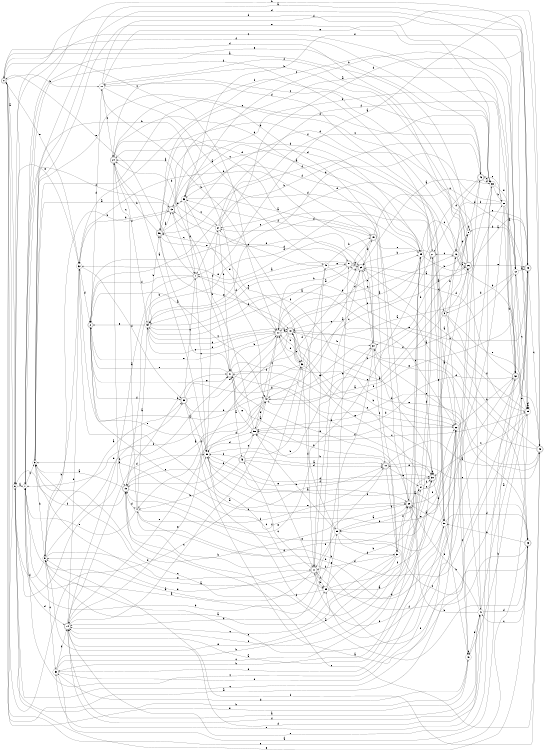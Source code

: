 digraph n48_1 {
__start0 [label="" shape="none"];

rankdir=LR;
size="8,5";

s0 [style="rounded,filled", color="black", fillcolor="white" shape="doublecircle", label="0"];
s1 [style="filled", color="black", fillcolor="white" shape="circle", label="1"];
s2 [style="rounded,filled", color="black", fillcolor="white" shape="doublecircle", label="2"];
s3 [style="rounded,filled", color="black", fillcolor="white" shape="doublecircle", label="3"];
s4 [style="filled", color="black", fillcolor="white" shape="circle", label="4"];
s5 [style="filled", color="black", fillcolor="white" shape="circle", label="5"];
s6 [style="filled", color="black", fillcolor="white" shape="circle", label="6"];
s7 [style="rounded,filled", color="black", fillcolor="white" shape="doublecircle", label="7"];
s8 [style="filled", color="black", fillcolor="white" shape="circle", label="8"];
s9 [style="filled", color="black", fillcolor="white" shape="circle", label="9"];
s10 [style="rounded,filled", color="black", fillcolor="white" shape="doublecircle", label="10"];
s11 [style="rounded,filled", color="black", fillcolor="white" shape="doublecircle", label="11"];
s12 [style="filled", color="black", fillcolor="white" shape="circle", label="12"];
s13 [style="rounded,filled", color="black", fillcolor="white" shape="doublecircle", label="13"];
s14 [style="rounded,filled", color="black", fillcolor="white" shape="doublecircle", label="14"];
s15 [style="rounded,filled", color="black", fillcolor="white" shape="doublecircle", label="15"];
s16 [style="rounded,filled", color="black", fillcolor="white" shape="doublecircle", label="16"];
s17 [style="filled", color="black", fillcolor="white" shape="circle", label="17"];
s18 [style="rounded,filled", color="black", fillcolor="white" shape="doublecircle", label="18"];
s19 [style="rounded,filled", color="black", fillcolor="white" shape="doublecircle", label="19"];
s20 [style="filled", color="black", fillcolor="white" shape="circle", label="20"];
s21 [style="rounded,filled", color="black", fillcolor="white" shape="doublecircle", label="21"];
s22 [style="filled", color="black", fillcolor="white" shape="circle", label="22"];
s23 [style="rounded,filled", color="black", fillcolor="white" shape="doublecircle", label="23"];
s24 [style="rounded,filled", color="black", fillcolor="white" shape="doublecircle", label="24"];
s25 [style="rounded,filled", color="black", fillcolor="white" shape="doublecircle", label="25"];
s26 [style="rounded,filled", color="black", fillcolor="white" shape="doublecircle", label="26"];
s27 [style="filled", color="black", fillcolor="white" shape="circle", label="27"];
s28 [style="rounded,filled", color="black", fillcolor="white" shape="doublecircle", label="28"];
s29 [style="filled", color="black", fillcolor="white" shape="circle", label="29"];
s30 [style="rounded,filled", color="black", fillcolor="white" shape="doublecircle", label="30"];
s31 [style="filled", color="black", fillcolor="white" shape="circle", label="31"];
s32 [style="filled", color="black", fillcolor="white" shape="circle", label="32"];
s33 [style="filled", color="black", fillcolor="white" shape="circle", label="33"];
s34 [style="rounded,filled", color="black", fillcolor="white" shape="doublecircle", label="34"];
s35 [style="filled", color="black", fillcolor="white" shape="circle", label="35"];
s36 [style="filled", color="black", fillcolor="white" shape="circle", label="36"];
s37 [style="filled", color="black", fillcolor="white" shape="circle", label="37"];
s38 [style="rounded,filled", color="black", fillcolor="white" shape="doublecircle", label="38"];
s39 [style="filled", color="black", fillcolor="white" shape="circle", label="39"];
s40 [style="filled", color="black", fillcolor="white" shape="circle", label="40"];
s41 [style="filled", color="black", fillcolor="white" shape="circle", label="41"];
s42 [style="filled", color="black", fillcolor="white" shape="circle", label="42"];
s43 [style="rounded,filled", color="black", fillcolor="white" shape="doublecircle", label="43"];
s44 [style="rounded,filled", color="black", fillcolor="white" shape="doublecircle", label="44"];
s45 [style="rounded,filled", color="black", fillcolor="white" shape="doublecircle", label="45"];
s46 [style="rounded,filled", color="black", fillcolor="white" shape="doublecircle", label="46"];
s47 [style="rounded,filled", color="black", fillcolor="white" shape="doublecircle", label="47"];
s48 [style="rounded,filled", color="black", fillcolor="white" shape="doublecircle", label="48"];
s49 [style="filled", color="black", fillcolor="white" shape="circle", label="49"];
s50 [style="filled", color="black", fillcolor="white" shape="circle", label="50"];
s51 [style="rounded,filled", color="black", fillcolor="white" shape="doublecircle", label="51"];
s52 [style="rounded,filled", color="black", fillcolor="white" shape="doublecircle", label="52"];
s53 [style="filled", color="black", fillcolor="white" shape="circle", label="53"];
s54 [style="filled", color="black", fillcolor="white" shape="circle", label="54"];
s55 [style="filled", color="black", fillcolor="white" shape="circle", label="55"];
s56 [style="rounded,filled", color="black", fillcolor="white" shape="doublecircle", label="56"];
s57 [style="filled", color="black", fillcolor="white" shape="circle", label="57"];
s58 [style="rounded,filled", color="black", fillcolor="white" shape="doublecircle", label="58"];
s59 [style="filled", color="black", fillcolor="white" shape="circle", label="59"];
s0 -> s6 [label="a"];
s0 -> s17 [label="b"];
s0 -> s44 [label="c"];
s0 -> s36 [label="d"];
s0 -> s32 [label="e"];
s0 -> s46 [label="f"];
s1 -> s55 [label="a"];
s1 -> s42 [label="b"];
s1 -> s9 [label="c"];
s1 -> s14 [label="d"];
s1 -> s33 [label="e"];
s1 -> s21 [label="f"];
s2 -> s42 [label="a"];
s2 -> s22 [label="b"];
s2 -> s28 [label="c"];
s2 -> s17 [label="d"];
s2 -> s50 [label="e"];
s2 -> s38 [label="f"];
s3 -> s42 [label="a"];
s3 -> s16 [label="b"];
s3 -> s22 [label="c"];
s3 -> s26 [label="d"];
s3 -> s45 [label="e"];
s3 -> s29 [label="f"];
s4 -> s54 [label="a"];
s4 -> s48 [label="b"];
s4 -> s24 [label="c"];
s4 -> s30 [label="d"];
s4 -> s1 [label="e"];
s4 -> s10 [label="f"];
s5 -> s38 [label="a"];
s5 -> s13 [label="b"];
s5 -> s39 [label="c"];
s5 -> s38 [label="d"];
s5 -> s11 [label="e"];
s5 -> s6 [label="f"];
s6 -> s1 [label="a"];
s6 -> s40 [label="b"];
s6 -> s22 [label="c"];
s6 -> s33 [label="d"];
s6 -> s23 [label="e"];
s6 -> s47 [label="f"];
s7 -> s14 [label="a"];
s7 -> s19 [label="b"];
s7 -> s50 [label="c"];
s7 -> s36 [label="d"];
s7 -> s0 [label="e"];
s7 -> s2 [label="f"];
s8 -> s0 [label="a"];
s8 -> s17 [label="b"];
s8 -> s47 [label="c"];
s8 -> s46 [label="d"];
s8 -> s42 [label="e"];
s8 -> s8 [label="f"];
s9 -> s13 [label="a"];
s9 -> s5 [label="b"];
s9 -> s16 [label="c"];
s9 -> s12 [label="d"];
s9 -> s12 [label="e"];
s9 -> s46 [label="f"];
s10 -> s45 [label="a"];
s10 -> s58 [label="b"];
s10 -> s45 [label="c"];
s10 -> s14 [label="d"];
s10 -> s37 [label="e"];
s10 -> s31 [label="f"];
s11 -> s1 [label="a"];
s11 -> s55 [label="b"];
s11 -> s43 [label="c"];
s11 -> s5 [label="d"];
s11 -> s49 [label="e"];
s11 -> s55 [label="f"];
s12 -> s48 [label="a"];
s12 -> s8 [label="b"];
s12 -> s29 [label="c"];
s12 -> s3 [label="d"];
s12 -> s23 [label="e"];
s12 -> s18 [label="f"];
s13 -> s35 [label="a"];
s13 -> s52 [label="b"];
s13 -> s7 [label="c"];
s13 -> s32 [label="d"];
s13 -> s53 [label="e"];
s13 -> s1 [label="f"];
s14 -> s41 [label="a"];
s14 -> s32 [label="b"];
s14 -> s36 [label="c"];
s14 -> s50 [label="d"];
s14 -> s58 [label="e"];
s14 -> s41 [label="f"];
s15 -> s44 [label="a"];
s15 -> s32 [label="b"];
s15 -> s29 [label="c"];
s15 -> s47 [label="d"];
s15 -> s35 [label="e"];
s15 -> s53 [label="f"];
s16 -> s26 [label="a"];
s16 -> s29 [label="b"];
s16 -> s21 [label="c"];
s16 -> s8 [label="d"];
s16 -> s48 [label="e"];
s16 -> s56 [label="f"];
s17 -> s49 [label="a"];
s17 -> s36 [label="b"];
s17 -> s24 [label="c"];
s17 -> s57 [label="d"];
s17 -> s45 [label="e"];
s17 -> s48 [label="f"];
s18 -> s20 [label="a"];
s18 -> s22 [label="b"];
s18 -> s36 [label="c"];
s18 -> s35 [label="d"];
s18 -> s14 [label="e"];
s18 -> s1 [label="f"];
s19 -> s9 [label="a"];
s19 -> s47 [label="b"];
s19 -> s50 [label="c"];
s19 -> s4 [label="d"];
s19 -> s21 [label="e"];
s19 -> s6 [label="f"];
s20 -> s12 [label="a"];
s20 -> s52 [label="b"];
s20 -> s46 [label="c"];
s20 -> s54 [label="d"];
s20 -> s59 [label="e"];
s20 -> s16 [label="f"];
s21 -> s3 [label="a"];
s21 -> s25 [label="b"];
s21 -> s2 [label="c"];
s21 -> s53 [label="d"];
s21 -> s57 [label="e"];
s21 -> s14 [label="f"];
s22 -> s0 [label="a"];
s22 -> s52 [label="b"];
s22 -> s40 [label="c"];
s22 -> s27 [label="d"];
s22 -> s5 [label="e"];
s22 -> s58 [label="f"];
s23 -> s19 [label="a"];
s23 -> s57 [label="b"];
s23 -> s41 [label="c"];
s23 -> s50 [label="d"];
s23 -> s18 [label="e"];
s23 -> s19 [label="f"];
s24 -> s50 [label="a"];
s24 -> s28 [label="b"];
s24 -> s51 [label="c"];
s24 -> s31 [label="d"];
s24 -> s19 [label="e"];
s24 -> s54 [label="f"];
s25 -> s33 [label="a"];
s25 -> s11 [label="b"];
s25 -> s51 [label="c"];
s25 -> s34 [label="d"];
s25 -> s32 [label="e"];
s25 -> s15 [label="f"];
s26 -> s48 [label="a"];
s26 -> s34 [label="b"];
s26 -> s24 [label="c"];
s26 -> s0 [label="d"];
s26 -> s48 [label="e"];
s26 -> s17 [label="f"];
s27 -> s24 [label="a"];
s27 -> s47 [label="b"];
s27 -> s33 [label="c"];
s27 -> s29 [label="d"];
s27 -> s7 [label="e"];
s27 -> s20 [label="f"];
s28 -> s37 [label="a"];
s28 -> s9 [label="b"];
s28 -> s35 [label="c"];
s28 -> s27 [label="d"];
s28 -> s47 [label="e"];
s28 -> s22 [label="f"];
s29 -> s25 [label="a"];
s29 -> s29 [label="b"];
s29 -> s30 [label="c"];
s29 -> s29 [label="d"];
s29 -> s0 [label="e"];
s29 -> s11 [label="f"];
s30 -> s14 [label="a"];
s30 -> s57 [label="b"];
s30 -> s30 [label="c"];
s30 -> s53 [label="d"];
s30 -> s10 [label="e"];
s30 -> s50 [label="f"];
s31 -> s5 [label="a"];
s31 -> s47 [label="b"];
s31 -> s14 [label="c"];
s31 -> s11 [label="d"];
s31 -> s5 [label="e"];
s31 -> s28 [label="f"];
s32 -> s10 [label="a"];
s32 -> s5 [label="b"];
s32 -> s52 [label="c"];
s32 -> s2 [label="d"];
s32 -> s6 [label="e"];
s32 -> s38 [label="f"];
s33 -> s25 [label="a"];
s33 -> s20 [label="b"];
s33 -> s6 [label="c"];
s33 -> s14 [label="d"];
s33 -> s52 [label="e"];
s33 -> s55 [label="f"];
s34 -> s9 [label="a"];
s34 -> s1 [label="b"];
s34 -> s25 [label="c"];
s34 -> s24 [label="d"];
s34 -> s56 [label="e"];
s34 -> s10 [label="f"];
s35 -> s42 [label="a"];
s35 -> s26 [label="b"];
s35 -> s26 [label="c"];
s35 -> s56 [label="d"];
s35 -> s59 [label="e"];
s35 -> s54 [label="f"];
s36 -> s32 [label="a"];
s36 -> s44 [label="b"];
s36 -> s30 [label="c"];
s36 -> s44 [label="d"];
s36 -> s25 [label="e"];
s36 -> s11 [label="f"];
s37 -> s26 [label="a"];
s37 -> s39 [label="b"];
s37 -> s30 [label="c"];
s37 -> s21 [label="d"];
s37 -> s18 [label="e"];
s37 -> s30 [label="f"];
s38 -> s48 [label="a"];
s38 -> s42 [label="b"];
s38 -> s7 [label="c"];
s38 -> s44 [label="d"];
s38 -> s47 [label="e"];
s38 -> s28 [label="f"];
s39 -> s52 [label="a"];
s39 -> s35 [label="b"];
s39 -> s37 [label="c"];
s39 -> s22 [label="d"];
s39 -> s57 [label="e"];
s39 -> s14 [label="f"];
s40 -> s18 [label="a"];
s40 -> s29 [label="b"];
s40 -> s40 [label="c"];
s40 -> s39 [label="d"];
s40 -> s0 [label="e"];
s40 -> s41 [label="f"];
s41 -> s48 [label="a"];
s41 -> s28 [label="b"];
s41 -> s34 [label="c"];
s41 -> s23 [label="d"];
s41 -> s39 [label="e"];
s41 -> s28 [label="f"];
s42 -> s19 [label="a"];
s42 -> s8 [label="b"];
s42 -> s44 [label="c"];
s42 -> s50 [label="d"];
s42 -> s34 [label="e"];
s42 -> s4 [label="f"];
s43 -> s10 [label="a"];
s43 -> s4 [label="b"];
s43 -> s58 [label="c"];
s43 -> s10 [label="d"];
s43 -> s11 [label="e"];
s43 -> s50 [label="f"];
s44 -> s18 [label="a"];
s44 -> s47 [label="b"];
s44 -> s16 [label="c"];
s44 -> s54 [label="d"];
s44 -> s2 [label="e"];
s44 -> s58 [label="f"];
s45 -> s7 [label="a"];
s45 -> s54 [label="b"];
s45 -> s19 [label="c"];
s45 -> s34 [label="d"];
s45 -> s44 [label="e"];
s45 -> s5 [label="f"];
s46 -> s44 [label="a"];
s46 -> s2 [label="b"];
s46 -> s33 [label="c"];
s46 -> s21 [label="d"];
s46 -> s19 [label="e"];
s46 -> s33 [label="f"];
s47 -> s43 [label="a"];
s47 -> s24 [label="b"];
s47 -> s56 [label="c"];
s47 -> s30 [label="d"];
s47 -> s2 [label="e"];
s47 -> s12 [label="f"];
s48 -> s9 [label="a"];
s48 -> s1 [label="b"];
s48 -> s45 [label="c"];
s48 -> s58 [label="d"];
s48 -> s18 [label="e"];
s48 -> s53 [label="f"];
s49 -> s23 [label="a"];
s49 -> s15 [label="b"];
s49 -> s13 [label="c"];
s49 -> s54 [label="d"];
s49 -> s51 [label="e"];
s49 -> s19 [label="f"];
s50 -> s28 [label="a"];
s50 -> s34 [label="b"];
s50 -> s55 [label="c"];
s50 -> s30 [label="d"];
s50 -> s28 [label="e"];
s50 -> s27 [label="f"];
s51 -> s7 [label="a"];
s51 -> s44 [label="b"];
s51 -> s25 [label="c"];
s51 -> s27 [label="d"];
s51 -> s54 [label="e"];
s51 -> s25 [label="f"];
s52 -> s13 [label="a"];
s52 -> s4 [label="b"];
s52 -> s25 [label="c"];
s52 -> s58 [label="d"];
s52 -> s14 [label="e"];
s52 -> s9 [label="f"];
s53 -> s15 [label="a"];
s53 -> s12 [label="b"];
s53 -> s27 [label="c"];
s53 -> s7 [label="d"];
s53 -> s44 [label="e"];
s53 -> s35 [label="f"];
s54 -> s22 [label="a"];
s54 -> s56 [label="b"];
s54 -> s18 [label="c"];
s54 -> s44 [label="d"];
s54 -> s2 [label="e"];
s54 -> s30 [label="f"];
s55 -> s30 [label="a"];
s55 -> s37 [label="b"];
s55 -> s9 [label="c"];
s55 -> s16 [label="d"];
s55 -> s59 [label="e"];
s55 -> s26 [label="f"];
s56 -> s13 [label="a"];
s56 -> s24 [label="b"];
s56 -> s59 [label="c"];
s56 -> s41 [label="d"];
s56 -> s18 [label="e"];
s56 -> s46 [label="f"];
s57 -> s28 [label="a"];
s57 -> s40 [label="b"];
s57 -> s1 [label="c"];
s57 -> s23 [label="d"];
s57 -> s11 [label="e"];
s57 -> s56 [label="f"];
s58 -> s42 [label="a"];
s58 -> s13 [label="b"];
s58 -> s29 [label="c"];
s58 -> s50 [label="d"];
s58 -> s47 [label="e"];
s58 -> s42 [label="f"];
s59 -> s28 [label="a"];
s59 -> s58 [label="b"];
s59 -> s23 [label="c"];
s59 -> s31 [label="d"];
s59 -> s51 [label="e"];
s59 -> s11 [label="f"];

}
